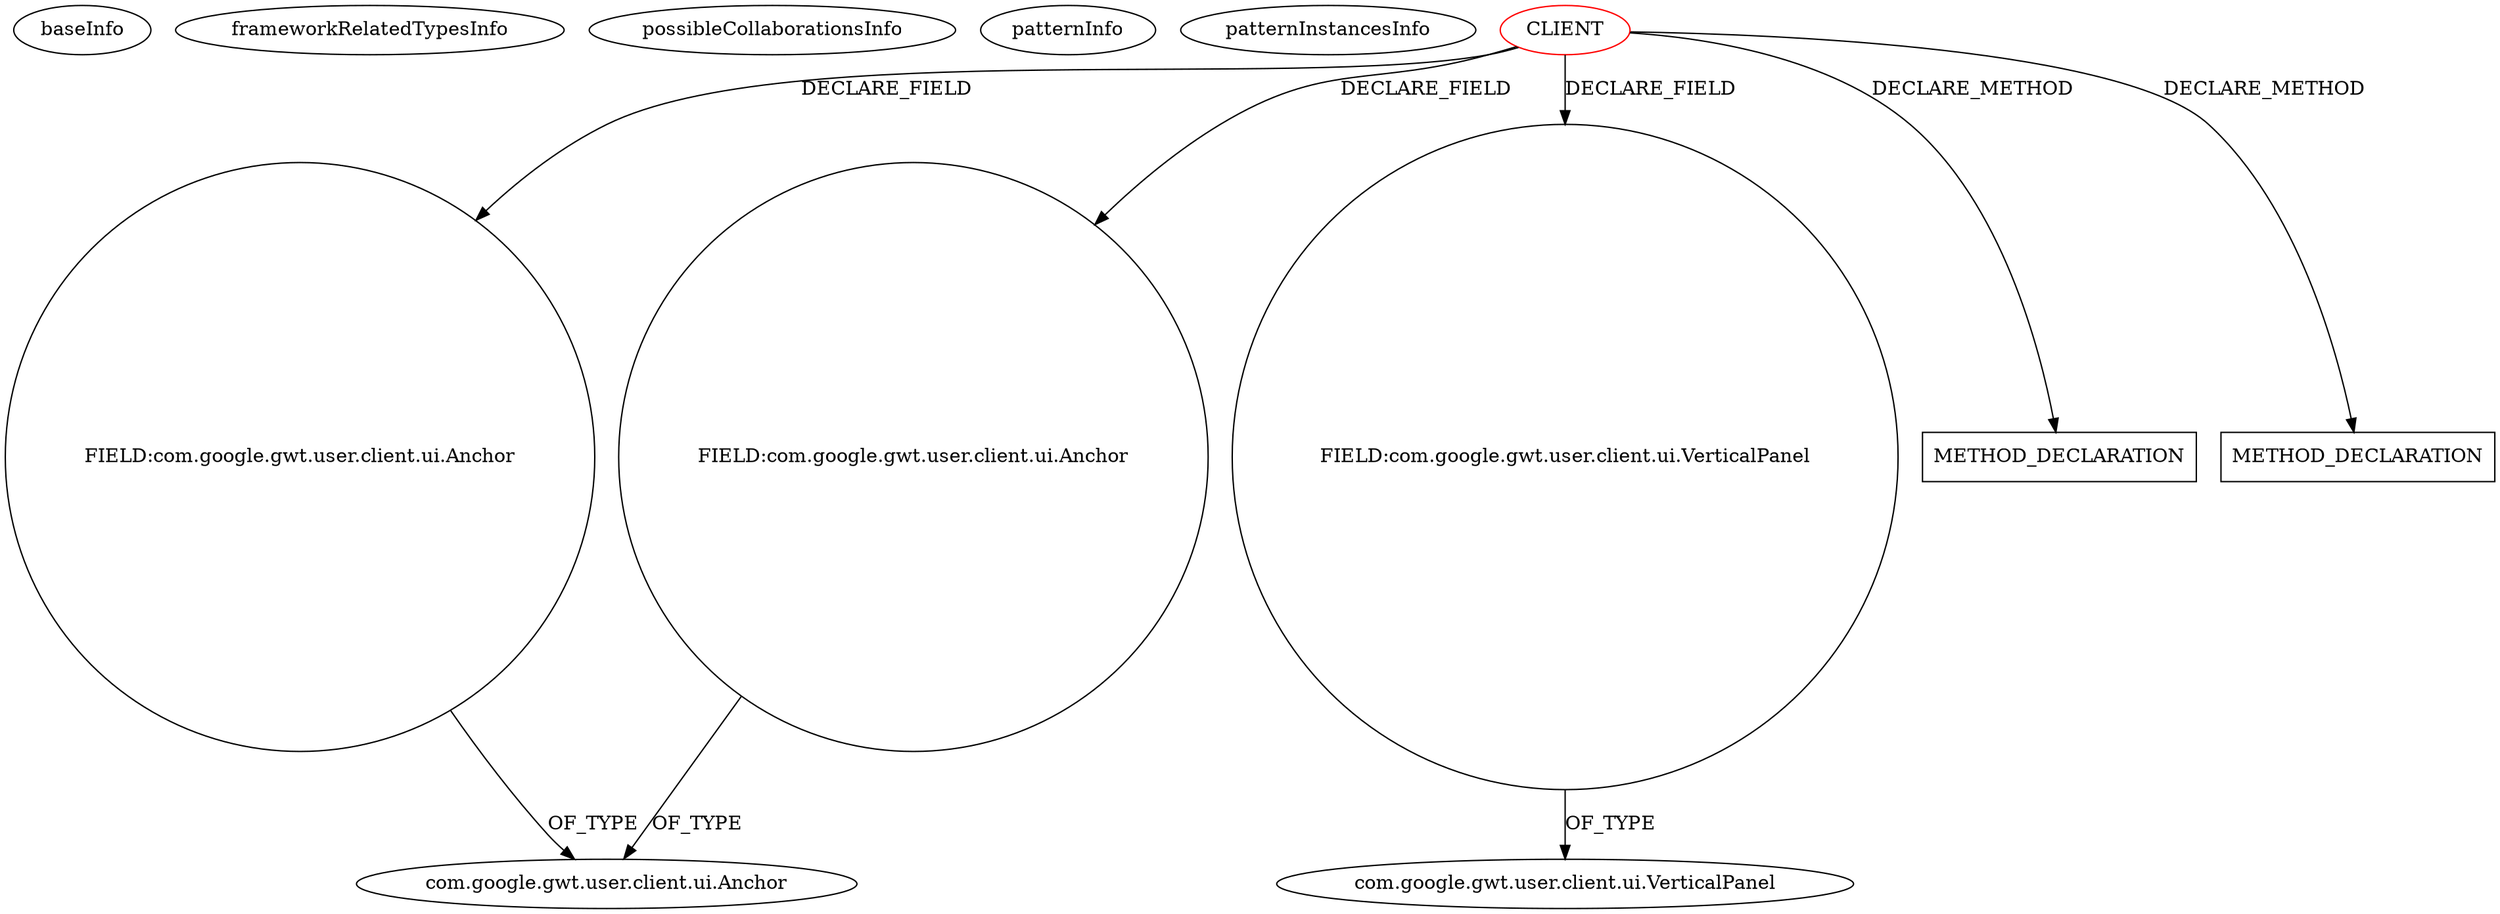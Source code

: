 digraph {
baseInfo[graphId=966,category="pattern",isAnonymous=false,possibleRelation=false]
frameworkRelatedTypesInfo[]
possibleCollaborationsInfo[]
patternInfo[frequency=2.0,patternRootClient=0]
patternInstancesInfo[0="krajcovic-stockwatcher~/krajcovic-stockwatcher/stockwatcher-master/src/com/google/gwt/sample/stockwatcher/client/StockWatcher.java~StockWatcher~3429",1="neilsh-gwtfb~/neilsh-gwtfb/gwtfb-master/GwtFB/src/com/gwtfb/client/UserInfoViewController.java~UserInfoViewController~4138"]
18[label="FIELD:com.google.gwt.user.client.ui.Anchor",vertexType="FIELD_DECLARATION",isFrameworkType=false,shape=circle]
17[label="com.google.gwt.user.client.ui.Anchor",vertexType="FRAMEWORK_CLASS_TYPE",isFrameworkType=false]
16[label="FIELD:com.google.gwt.user.client.ui.Anchor",vertexType="FIELD_DECLARATION",isFrameworkType=false,shape=circle]
0[label="CLIENT",vertexType="ROOT_CLIENT_CLASS_DECLARATION",isFrameworkType=false,color=red]
10[label="FIELD:com.google.gwt.user.client.ui.VerticalPanel",vertexType="FIELD_DECLARATION",isFrameworkType=false,shape=circle]
130[label="METHOD_DECLARATION",vertexType="CLIENT_METHOD_DECLARATION",isFrameworkType=false,shape=box]
11[label="com.google.gwt.user.client.ui.VerticalPanel",vertexType="FRAMEWORK_CLASS_TYPE",isFrameworkType=false]
109[label="METHOD_DECLARATION",vertexType="CLIENT_METHOD_DECLARATION",isFrameworkType=false,shape=box]
10->11[label="OF_TYPE"]
16->17[label="OF_TYPE"]
0->18[label="DECLARE_FIELD"]
0->109[label="DECLARE_METHOD"]
0->10[label="DECLARE_FIELD"]
18->17[label="OF_TYPE"]
0->16[label="DECLARE_FIELD"]
0->130[label="DECLARE_METHOD"]
}
